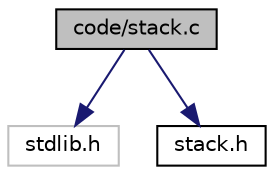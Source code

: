 digraph "code/stack.c"
{
 // LATEX_PDF_SIZE
  edge [fontname="Helvetica",fontsize="10",labelfontname="Helvetica",labelfontsize="10"];
  node [fontname="Helvetica",fontsize="10",shape=record];
  Node1 [label="code/stack.c",height=0.2,width=0.4,color="black", fillcolor="grey75", style="filled", fontcolor="black",tooltip="Operacoes da stack."];
  Node1 -> Node2 [color="midnightblue",fontsize="10",style="solid",fontname="Helvetica"];
  Node2 [label="stdlib.h",height=0.2,width=0.4,color="grey75", fillcolor="white", style="filled",tooltip=" "];
  Node1 -> Node3 [color="midnightblue",fontsize="10",style="solid",fontname="Helvetica"];
  Node3 [label="stack.h",height=0.2,width=0.4,color="black", fillcolor="white", style="filled",URL="$stack_8h.html",tooltip="Definicao da stack."];
}
